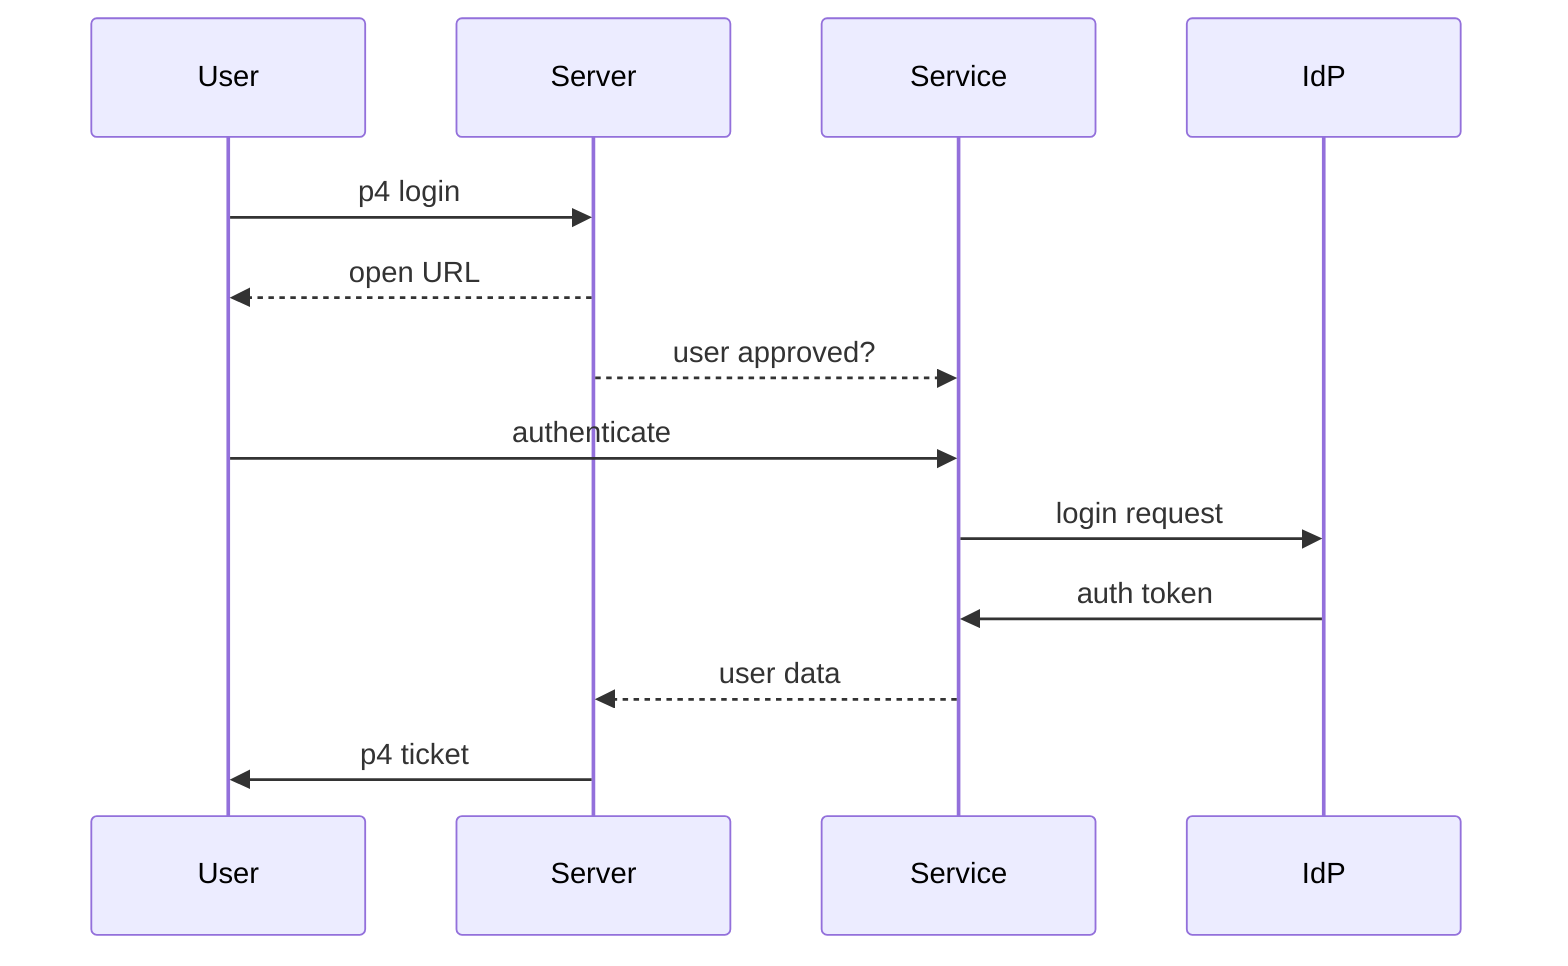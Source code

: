 sequenceDiagram
User->>Server: p4 login
Server-->>User: open URL
Server-->>Service: user approved?
User->>Service: authenticate
Service->>IdP: login request
IdP->>Service: auth token
Service-->>Server: user data
Server->>User: p4 ticket